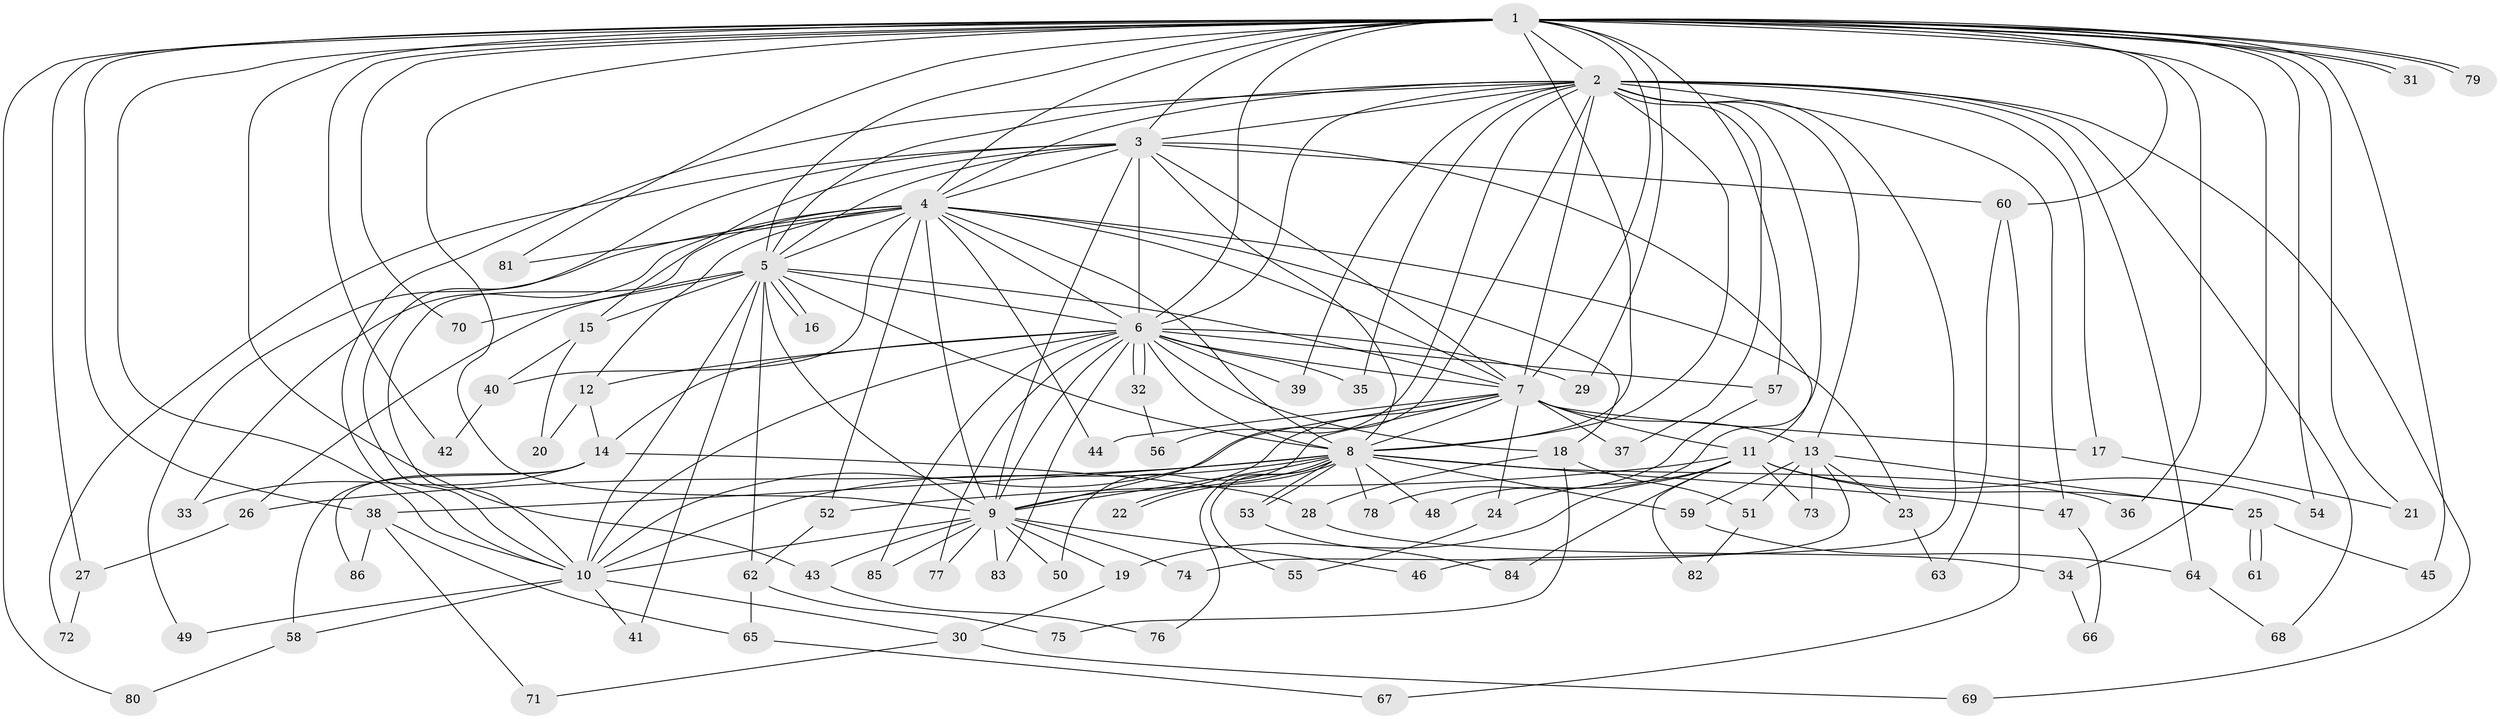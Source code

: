 // coarse degree distribution, {15: 0.018518518518518517, 4: 0.12962962962962962, 3: 0.2777777777777778, 6: 0.018518518518518517, 5: 0.037037037037037035, 18: 0.05555555555555555, 1: 0.09259259259259259, 2: 0.24074074074074073, 13: 0.018518518518518517, 14: 0.037037037037037035, 10: 0.018518518518518517, 9: 0.018518518518518517, 8: 0.018518518518518517, 23: 0.018518518518518517}
// Generated by graph-tools (version 1.1) at 2025/36/03/04/25 23:36:33]
// undirected, 86 vertices, 197 edges
graph export_dot {
  node [color=gray90,style=filled];
  1;
  2;
  3;
  4;
  5;
  6;
  7;
  8;
  9;
  10;
  11;
  12;
  13;
  14;
  15;
  16;
  17;
  18;
  19;
  20;
  21;
  22;
  23;
  24;
  25;
  26;
  27;
  28;
  29;
  30;
  31;
  32;
  33;
  34;
  35;
  36;
  37;
  38;
  39;
  40;
  41;
  42;
  43;
  44;
  45;
  46;
  47;
  48;
  49;
  50;
  51;
  52;
  53;
  54;
  55;
  56;
  57;
  58;
  59;
  60;
  61;
  62;
  63;
  64;
  65;
  66;
  67;
  68;
  69;
  70;
  71;
  72;
  73;
  74;
  75;
  76;
  77;
  78;
  79;
  80;
  81;
  82;
  83;
  84;
  85;
  86;
  1 -- 2;
  1 -- 3;
  1 -- 4;
  1 -- 5;
  1 -- 6;
  1 -- 7;
  1 -- 8;
  1 -- 9;
  1 -- 10;
  1 -- 21;
  1 -- 27;
  1 -- 29;
  1 -- 31;
  1 -- 31;
  1 -- 34;
  1 -- 36;
  1 -- 38;
  1 -- 42;
  1 -- 43;
  1 -- 45;
  1 -- 54;
  1 -- 57;
  1 -- 60;
  1 -- 70;
  1 -- 79;
  1 -- 79;
  1 -- 80;
  1 -- 81;
  2 -- 3;
  2 -- 4;
  2 -- 5;
  2 -- 6;
  2 -- 7;
  2 -- 8;
  2 -- 9;
  2 -- 10;
  2 -- 13;
  2 -- 17;
  2 -- 35;
  2 -- 37;
  2 -- 39;
  2 -- 46;
  2 -- 47;
  2 -- 48;
  2 -- 56;
  2 -- 64;
  2 -- 68;
  2 -- 69;
  3 -- 4;
  3 -- 5;
  3 -- 6;
  3 -- 7;
  3 -- 8;
  3 -- 9;
  3 -- 10;
  3 -- 11;
  3 -- 15;
  3 -- 60;
  3 -- 72;
  4 -- 5;
  4 -- 6;
  4 -- 7;
  4 -- 8;
  4 -- 9;
  4 -- 10;
  4 -- 12;
  4 -- 18;
  4 -- 23;
  4 -- 33;
  4 -- 40;
  4 -- 44;
  4 -- 49;
  4 -- 52;
  4 -- 81;
  5 -- 6;
  5 -- 7;
  5 -- 8;
  5 -- 9;
  5 -- 10;
  5 -- 15;
  5 -- 16;
  5 -- 16;
  5 -- 26;
  5 -- 41;
  5 -- 62;
  5 -- 70;
  6 -- 7;
  6 -- 8;
  6 -- 9;
  6 -- 10;
  6 -- 12;
  6 -- 14;
  6 -- 18;
  6 -- 29;
  6 -- 32;
  6 -- 32;
  6 -- 35;
  6 -- 39;
  6 -- 57;
  6 -- 77;
  6 -- 83;
  6 -- 85;
  7 -- 8;
  7 -- 9;
  7 -- 10;
  7 -- 11;
  7 -- 13;
  7 -- 17;
  7 -- 24;
  7 -- 37;
  7 -- 44;
  7 -- 50;
  8 -- 9;
  8 -- 10;
  8 -- 22;
  8 -- 22;
  8 -- 26;
  8 -- 36;
  8 -- 38;
  8 -- 47;
  8 -- 48;
  8 -- 53;
  8 -- 53;
  8 -- 55;
  8 -- 59;
  8 -- 76;
  8 -- 78;
  9 -- 10;
  9 -- 19;
  9 -- 43;
  9 -- 46;
  9 -- 50;
  9 -- 74;
  9 -- 77;
  9 -- 83;
  9 -- 85;
  10 -- 30;
  10 -- 41;
  10 -- 49;
  10 -- 58;
  11 -- 19;
  11 -- 24;
  11 -- 25;
  11 -- 52;
  11 -- 54;
  11 -- 73;
  11 -- 82;
  11 -- 84;
  12 -- 14;
  12 -- 20;
  13 -- 23;
  13 -- 25;
  13 -- 51;
  13 -- 59;
  13 -- 73;
  13 -- 74;
  14 -- 28;
  14 -- 33;
  14 -- 58;
  14 -- 86;
  15 -- 20;
  15 -- 40;
  17 -- 21;
  18 -- 28;
  18 -- 51;
  18 -- 75;
  19 -- 30;
  23 -- 63;
  24 -- 55;
  25 -- 45;
  25 -- 61;
  25 -- 61;
  26 -- 27;
  27 -- 72;
  28 -- 34;
  30 -- 69;
  30 -- 71;
  32 -- 56;
  34 -- 66;
  38 -- 65;
  38 -- 71;
  38 -- 86;
  40 -- 42;
  43 -- 76;
  47 -- 66;
  51 -- 82;
  52 -- 62;
  53 -- 84;
  57 -- 78;
  58 -- 80;
  59 -- 64;
  60 -- 63;
  60 -- 67;
  62 -- 65;
  62 -- 75;
  64 -- 68;
  65 -- 67;
}
